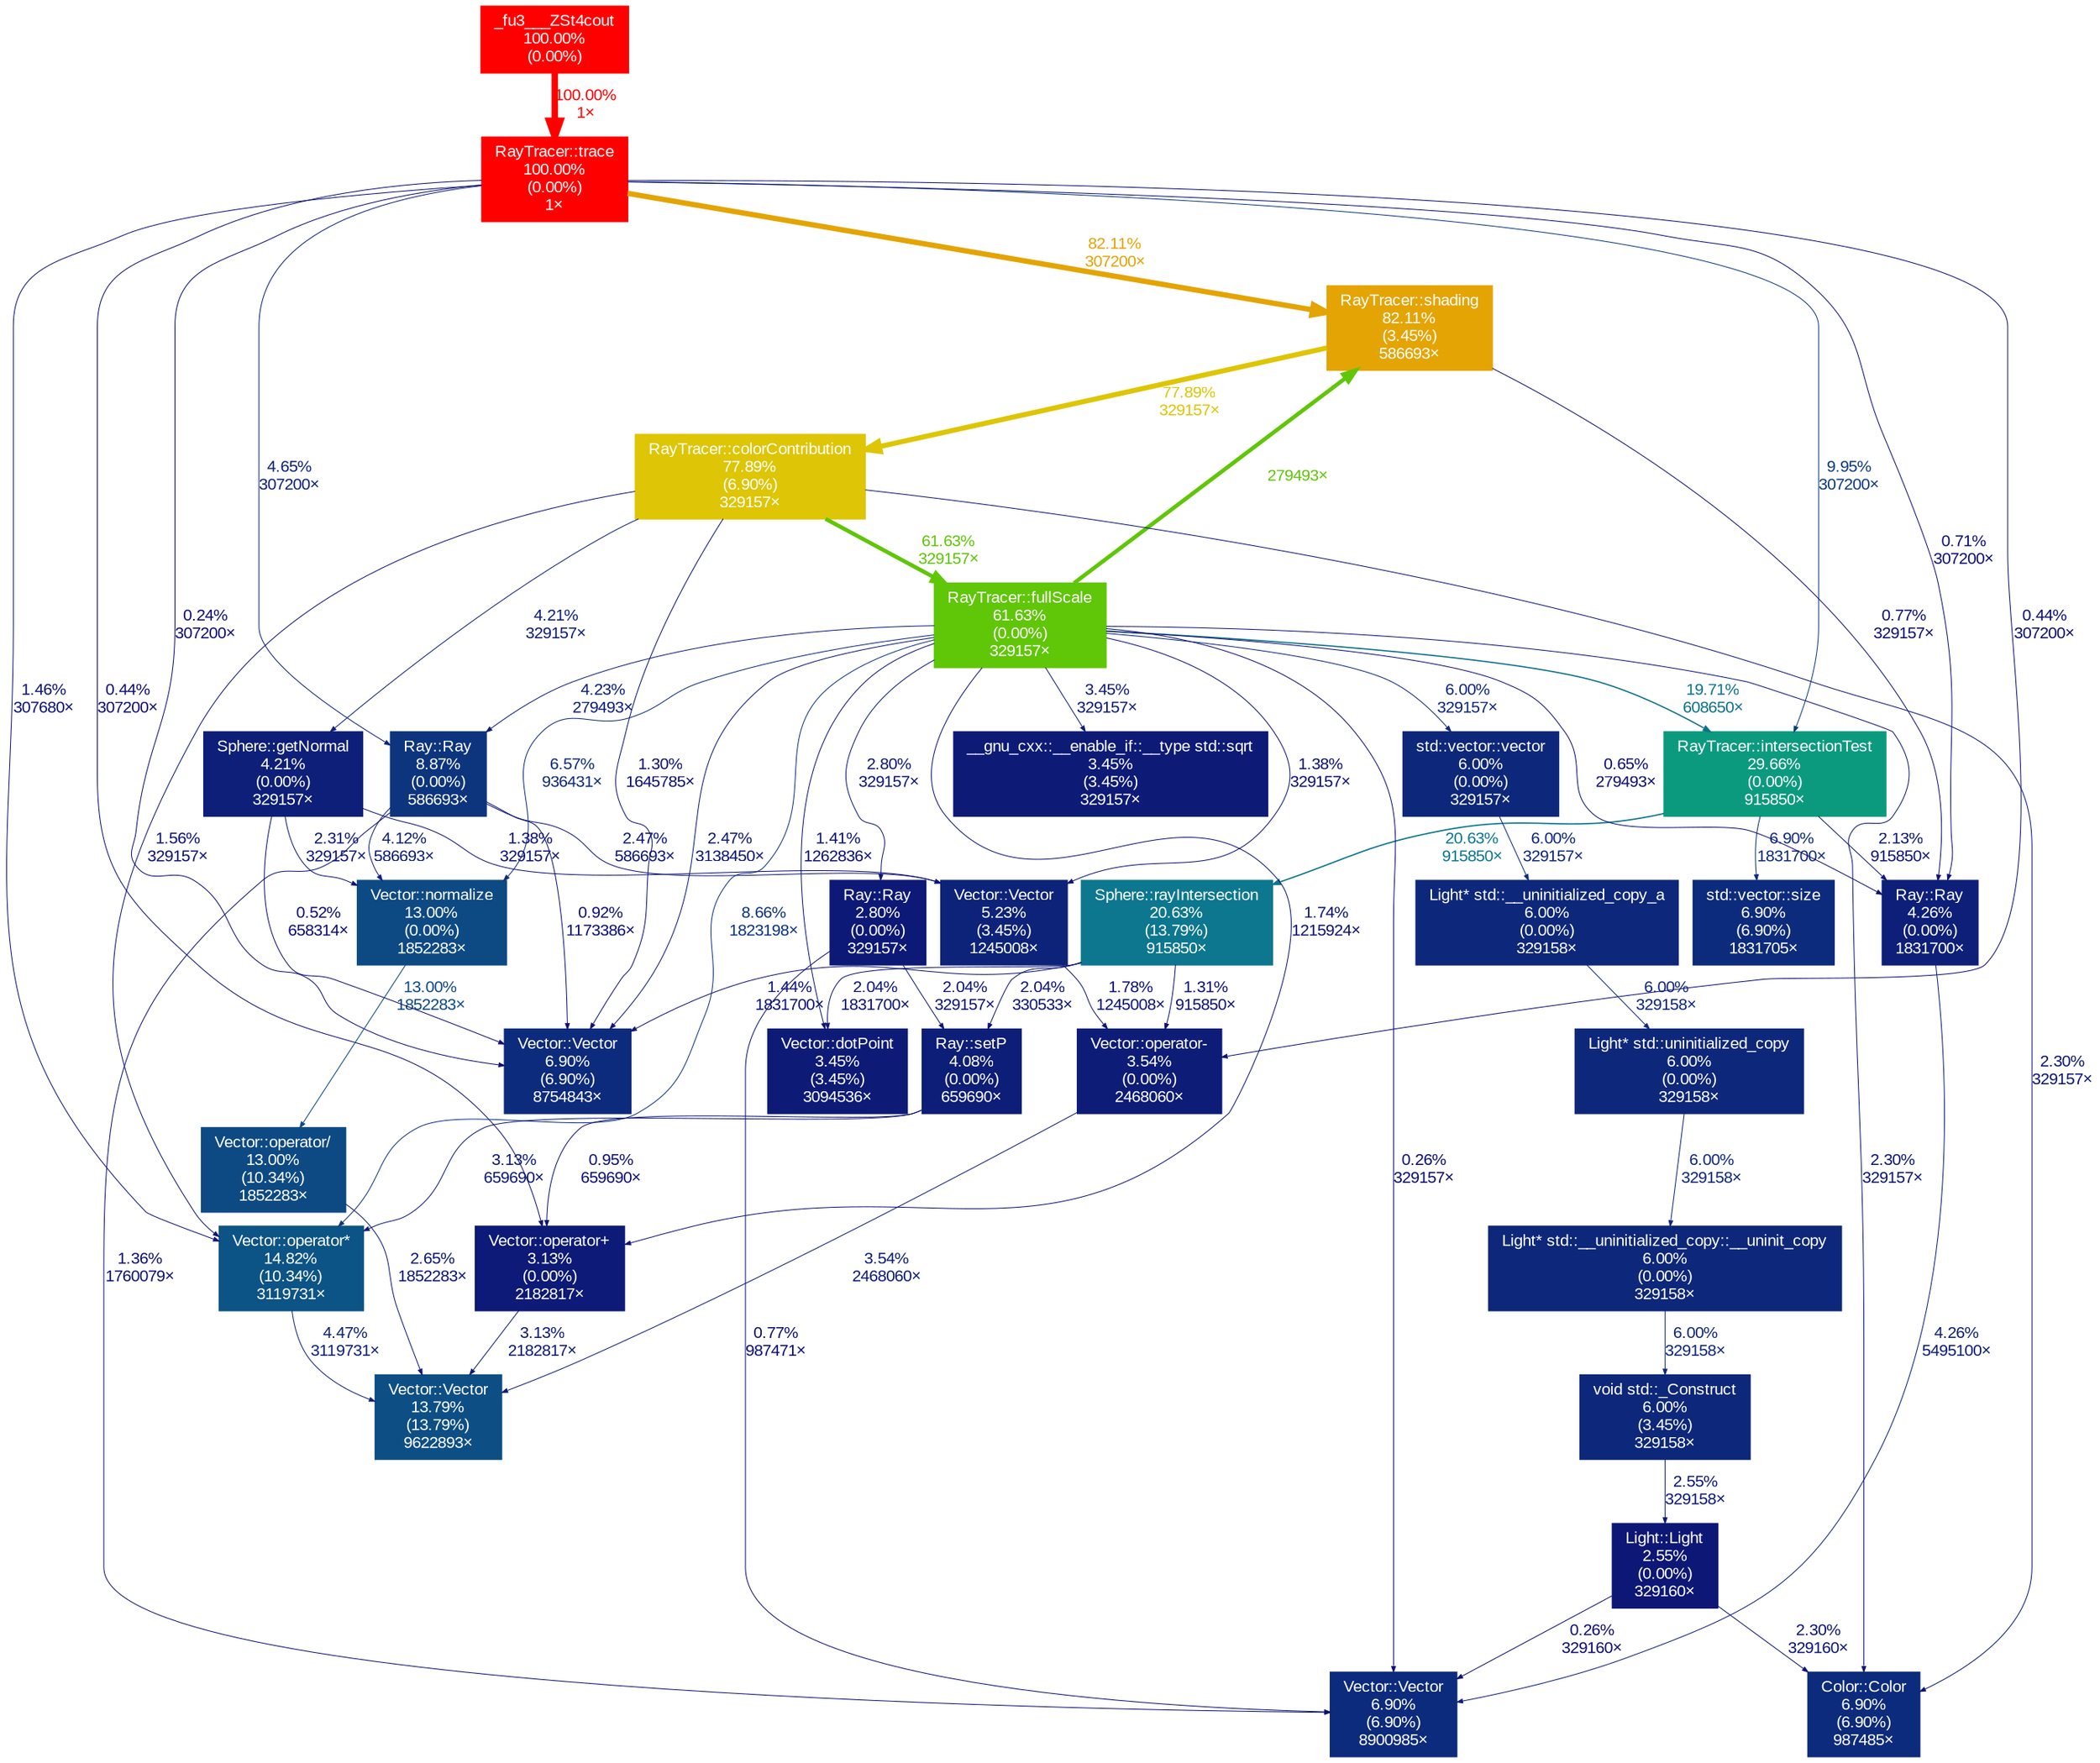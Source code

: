 digraph {
	graph [fontname=Arial, nodesep=0.125, ranksep=0.25];
	node [fontcolor=white, fontname=Arial, height=0, shape=box, style=filled, width=0];
	edge [fontname=Arial];
	1 [color="#ff0000", fontcolor="#ffffff", fontsize="10.00", label="RayTracer::trace\n100.00%\n(0.00%)\n1×"];
	1 -> 5 [arrowsize="0.35", color="#0d3a80", fontcolor="#0d3a80", fontsize="10.00", label="9.95%\n307200×", labeldistance="0.50", penwidth="0.50"];
	1 -> 8 [arrowsize="0.35", color="#0d1375", fontcolor="#0d1375", fontsize="10.00", label="1.46%\n307680×", labeldistance="0.50", penwidth="0.50"];
	1 -> 12 [arrowsize="0.35", color="#0d2179", fontcolor="#0d2179", fontsize="10.00", label="4.65%\n307200×", labeldistance="0.50", penwidth="0.50"];
	1 -> 14 [arrowsize="0.35", color="#0d0e73", fontcolor="#0d0e73", fontsize="10.00", label="0.24%\n307200×", labeldistance="0.50", penwidth="0.50"];
	1 -> 23 [arrowsize="0.35", color="#0d1074", fontcolor="#0d1074", fontsize="10.00", label="0.71%\n307200×", labeldistance="0.50", penwidth="0.50"];
	1 -> 24 [arrowsize="0.91", color="#e4a404", fontcolor="#e4a404", fontsize="10.00", label="82.11%\n307200×", labeldistance="3.28", penwidth="3.28"];
	1 -> 27 [arrowsize="0.35", color="#0d0f73", fontcolor="#0d0f73", fontsize="10.00", label="0.44%\n307200×", labeldistance="0.50", penwidth="0.50"];
	1 -> 30 [arrowsize="0.35", color="#0d0f73", fontcolor="#0d0f73", fontsize="10.00", label="0.44%\n307200×", labeldistance="0.50", penwidth="0.50"];
	2 [color="#ff0000", fontcolor="#ffffff", fontsize="10.00", label="_fu3___ZSt4cout\n100.00%\n(0.00%)"];
	2 -> 1 [arrowsize="1.00", color="#ff0000", fontcolor="#ff0000", fontsize="10.00", label="100.00%\n1×", labeldistance="4.00", penwidth="4.00"];
	4 [color="#60c608", fontcolor="#ffffff", fontsize="10.00", label="RayTracer::fullScale\n61.63%\n(0.00%)\n329157×"];
	4 -> 5 [arrowsize="0.44", color="#0c718c", fontcolor="#0c718c", fontsize="10.00", label="19.71%\n608650×", labeldistance="0.79", penwidth="0.79"];
	4 -> 8 [arrowsize="0.35", color="#0d347e", fontcolor="#0d347e", fontsize="10.00", label="8.66%\n1823198×", labeldistance="0.50", penwidth="0.50"];
	4 -> 10 [arrowsize="0.35", color="#0d2a7b", fontcolor="#0d2a7b", fontsize="10.00", label="6.57%\n936431×", labeldistance="0.50", penwidth="0.50"];
	4 -> 12 [arrowsize="0.35", color="#0d1f78", fontcolor="#0d1f78", fontsize="10.00", label="4.23%\n279493×", labeldistance="0.50", penwidth="0.50"];
	4 -> 13 [arrowsize="0.35", color="#0d0e73", fontcolor="#0d0e73", fontsize="10.00", label="0.26%\n329157×", labeldistance="0.50", penwidth="0.50"];
	4 -> 14 [arrowsize="0.35", color="#0d1776", fontcolor="#0d1776", fontsize="10.00", label="2.47%\n3138450×", labeldistance="0.50", penwidth="0.50"];
	4 -> 16 [arrowsize="0.35", color="#0d1676", fontcolor="#0d1676", fontsize="10.00", label="2.30%\n329157×", labeldistance="0.50", penwidth="0.50"];
	4 -> 21 [arrowsize="0.35", color="#0d277a", fontcolor="#0d277a", fontsize="10.00", label="6.00%\n329157×", labeldistance="0.50", penwidth="0.50"];
	4 -> 22 [arrowsize="0.35", color="#0d1275", fontcolor="#0d1275", fontsize="10.00", label="1.38%\n329157×", labeldistance="0.50", penwidth="0.50"];
	4 -> 23 [arrowsize="0.35", color="#0d0f74", fontcolor="#0d0f74", fontsize="10.00", label="0.65%\n279493×", labeldistance="0.50", penwidth="0.50"];
	4 -> 24 [arrowsize="0.79", color="#60c608", fontcolor="#60c608", fontsize="10.00", label="279493×", labeldistance="2.47", penwidth="2.47"];
	4 -> 28 [arrowsize="0.35", color="#0d1375", fontcolor="#0d1375", fontsize="10.00", label="1.41%\n1262836×", labeldistance="0.50", penwidth="0.50"];
	4 -> 29 [arrowsize="0.35", color="#0d1b77", fontcolor="#0d1b77", fontsize="10.00", label="3.45%\n329157×", labeldistance="0.50", penwidth="0.50"];
	4 -> 30 [arrowsize="0.35", color="#0d1475", fontcolor="#0d1475", fontsize="10.00", label="1.74%\n1215924×", labeldistance="0.50", penwidth="0.50"];
	4 -> 31 [arrowsize="0.35", color="#0d1976", fontcolor="#0d1976", fontsize="10.00", label="2.80%\n329157×", labeldistance="0.50", penwidth="0.50"];
	5 [color="#0c9a7f", fontcolor="#ffffff", fontsize="10.00", label="RayTracer::intersectionTest\n29.66%\n(0.00%)\n915850×"];
	5 -> 6 [arrowsize="0.45", color="#0c778e", fontcolor="#0c778e", fontsize="10.00", label="20.63%\n915850×", labeldistance="0.83", penwidth="0.83"];
	5 -> 15 [arrowsize="0.35", color="#0d2b7c", fontcolor="#0d2b7c", fontsize="10.00", label="6.90%\n1831700×", labeldistance="0.50", penwidth="0.50"];
	5 -> 23 [arrowsize="0.35", color="#0d1675", fontcolor="#0d1675", fontsize="10.00", label="2.13%\n915850×", labeldistance="0.50", penwidth="0.50"];
	6 [color="#0c778e", fontcolor="#ffffff", fontsize="10.00", label="Sphere::rayIntersection\n20.63%\n(13.79%)\n915850×"];
	6 -> 14 [arrowsize="0.35", color="#0d1375", fontcolor="#0d1375", fontsize="10.00", label="1.44%\n1831700×", labeldistance="0.50", penwidth="0.50"];
	6 -> 26 [arrowsize="0.35", color="#0d1575", fontcolor="#0d1575", fontsize="10.00", label="2.04%\n330533×", labeldistance="0.50", penwidth="0.50"];
	6 -> 27 [arrowsize="0.35", color="#0d1274", fontcolor="#0d1274", fontsize="10.00", label="1.31%\n915850×", labeldistance="0.50", penwidth="0.50"];
	6 -> 28 [arrowsize="0.35", color="#0d1575", fontcolor="#0d1575", fontsize="10.00", label="2.04%\n1831700×", labeldistance="0.50", penwidth="0.50"];
	7 [color="#dec505", fontcolor="#ffffff", fontsize="10.00", label="RayTracer::colorContribution\n77.89%\n(6.90%)\n329157×"];
	7 -> 4 [arrowsize="0.79", color="#60c608", fontcolor="#60c608", fontsize="10.00", label="61.63%\n329157×", labeldistance="2.47", penwidth="2.47"];
	7 -> 8 [arrowsize="0.35", color="#0d1375", fontcolor="#0d1375", fontsize="10.00", label="1.56%\n329157×", labeldistance="0.50", penwidth="0.50"];
	7 -> 14 [arrowsize="0.35", color="#0d1274", fontcolor="#0d1274", fontsize="10.00", label="1.30%\n1645785×", labeldistance="0.50", penwidth="0.50"];
	7 -> 16 [arrowsize="0.35", color="#0d1676", fontcolor="#0d1676", fontsize="10.00", label="2.30%\n329157×", labeldistance="0.50", penwidth="0.50"];
	7 -> 25 [arrowsize="0.35", color="#0d1f78", fontcolor="#0d1f78", fontsize="10.00", label="4.21%\n329157×", labeldistance="0.50", penwidth="0.50"];
	8 [color="#0c5486", fontcolor="#ffffff", fontsize="10.00", label="Vector::operator*\n14.82%\n(10.34%)\n3119731×"];
	8 -> 9 [arrowsize="0.35", color="#0d2078", fontcolor="#0d2078", fontsize="10.00", label="4.47%\n3119731×", labeldistance="0.50", penwidth="0.50"];
	9 [color="#0d4f85", fontcolor="#ffffff", fontsize="10.00", label="Vector::Vector\n13.79%\n(13.79%)\n9622893×"];
	10 [color="#0d4a84", fontcolor="#ffffff", fontsize="10.00", label="Vector::normalize\n13.00%\n(0.00%)\n1852283×"];
	10 -> 11 [arrowsize="0.36", color="#0d4a84", fontcolor="#0d4a84", fontsize="10.00", label="13.00%\n1852283×", labeldistance="0.52", penwidth="0.52"];
	11 [color="#0d4a84", fontcolor="#ffffff", fontsize="10.00", label="Vector::operator/\n13.00%\n(10.34%)\n1852283×"];
	11 -> 9 [arrowsize="0.35", color="#0d1876", fontcolor="#0d1876", fontsize="10.00", label="2.65%\n1852283×", labeldistance="0.50", penwidth="0.50"];
	12 [color="#0d357e", fontcolor="#ffffff", fontsize="10.00", label="Ray::Ray\n8.87%\n(0.00%)\n586693×"];
	12 -> 10 [arrowsize="0.35", color="#0d1e78", fontcolor="#0d1e78", fontsize="10.00", label="4.12%\n586693×", labeldistance="0.50", penwidth="0.50"];
	12 -> 13 [arrowsize="0.35", color="#0d1274", fontcolor="#0d1274", fontsize="10.00", label="1.36%\n1760079×", labeldistance="0.50", penwidth="0.50"];
	12 -> 14 [arrowsize="0.35", color="#0d1174", fontcolor="#0d1174", fontsize="10.00", label="0.92%\n1173386×", labeldistance="0.50", penwidth="0.50"];
	12 -> 22 [arrowsize="0.35", color="#0d1776", fontcolor="#0d1776", fontsize="10.00", label="2.47%\n586693×", labeldistance="0.50", penwidth="0.50"];
	13 [color="#0d2b7c", fontcolor="#ffffff", fontsize="10.00", label="Vector::Vector\n6.90%\n(6.90%)\n8900985×"];
	14 [color="#0d2b7c", fontcolor="#ffffff", fontsize="10.00", label="Vector::Vector\n6.90%\n(6.90%)\n8754843×"];
	15 [color="#0d2b7c", fontcolor="#ffffff", fontsize="10.00", label="std::vector::size\n6.90%\n(6.90%)\n1831705×"];
	16 [color="#0d2b7c", fontcolor="#ffffff", fontsize="10.00", label="Color::Color\n6.90%\n(6.90%)\n987485×"];
	17 [color="#0d277a", fontcolor="#ffffff", fontsize="10.00", label="Light* std::__uninitialized_copy::__uninit_copy\n6.00%\n(0.00%)\n329158×"];
	17 -> 18 [arrowsize="0.35", color="#0d277a", fontcolor="#0d277a", fontsize="10.00", label="6.00%\n329158×", labeldistance="0.50", penwidth="0.50"];
	18 [color="#0d277a", fontcolor="#ffffff", fontsize="10.00", label="void std::_Construct\n6.00%\n(3.45%)\n329158×"];
	18 -> 32 [arrowsize="0.35", color="#0d1776", fontcolor="#0d1776", fontsize="10.00", label="2.55%\n329158×", labeldistance="0.50", penwidth="0.50"];
	19 [color="#0d277a", fontcolor="#ffffff", fontsize="10.00", label="Light* std::uninitialized_copy\n6.00%\n(0.00%)\n329158×"];
	19 -> 17 [arrowsize="0.35", color="#0d277a", fontcolor="#0d277a", fontsize="10.00", label="6.00%\n329158×", labeldistance="0.50", penwidth="0.50"];
	20 [color="#0d277a", fontcolor="#ffffff", fontsize="10.00", label="Light* std::__uninitialized_copy_a\n6.00%\n(0.00%)\n329158×"];
	20 -> 19 [arrowsize="0.35", color="#0d277a", fontcolor="#0d277a", fontsize="10.00", label="6.00%\n329158×", labeldistance="0.50", penwidth="0.50"];
	21 [color="#0d277a", fontcolor="#ffffff", fontsize="10.00", label="std::vector::vector\n6.00%\n(0.00%)\n329157×"];
	21 -> 20 [arrowsize="0.35", color="#0d277a", fontcolor="#0d277a", fontsize="10.00", label="6.00%\n329157×", labeldistance="0.50", penwidth="0.50"];
	22 [color="#0d2379", fontcolor="#ffffff", fontsize="10.00", label="Vector::Vector\n5.23%\n(3.45%)\n1245008×"];
	22 -> 27 [arrowsize="0.35", color="#0d1475", fontcolor="#0d1475", fontsize="10.00", label="1.78%\n1245008×", labeldistance="0.50", penwidth="0.50"];
	23 [color="#0d1f78", fontcolor="#ffffff", fontsize="10.00", label="Ray::Ray\n4.26%\n(0.00%)\n1831700×"];
	23 -> 13 [arrowsize="0.35", color="#0d1f78", fontcolor="#0d1f78", fontsize="10.00", label="4.26%\n5495100×", labeldistance="0.50", penwidth="0.50"];
	24 [color="#e4a404", fontcolor="#ffffff", fontsize="10.00", label="RayTracer::shading\n82.11%\n(3.45%)\n586693×"];
	24 -> 7 [arrowsize="0.88", color="#dec505", fontcolor="#dec505", fontsize="10.00", label="77.89%\n329157×", labeldistance="3.12", penwidth="3.12"];
	24 -> 23 [arrowsize="0.35", color="#0d1074", fontcolor="#0d1074", fontsize="10.00", label="0.77%\n329157×", labeldistance="0.50", penwidth="0.50"];
	25 [color="#0d1f78", fontcolor="#ffffff", fontsize="10.00", label="Sphere::getNormal\n4.21%\n(0.00%)\n329157×"];
	25 -> 10 [arrowsize="0.35", color="#0d1676", fontcolor="#0d1676", fontsize="10.00", label="2.31%\n329157×", labeldistance="0.50", penwidth="0.50"];
	25 -> 14 [arrowsize="0.35", color="#0d0f73", fontcolor="#0d0f73", fontsize="10.00", label="0.52%\n658314×", labeldistance="0.50", penwidth="0.50"];
	25 -> 22 [arrowsize="0.35", color="#0d1275", fontcolor="#0d1275", fontsize="10.00", label="1.38%\n329157×", labeldistance="0.50", penwidth="0.50"];
	26 [color="#0d1e78", fontcolor="#ffffff", fontsize="10.00", label="Ray::setP\n4.08%\n(0.00%)\n659690×"];
	26 -> 8 [arrowsize="0.35", color="#0d1a77", fontcolor="#0d1a77", fontsize="10.00", label="3.13%\n659690×", labeldistance="0.50", penwidth="0.50"];
	26 -> 30 [arrowsize="0.35", color="#0d1174", fontcolor="#0d1174", fontsize="10.00", label="0.95%\n659690×", labeldistance="0.50", penwidth="0.50"];
	27 [color="#0d1c77", fontcolor="#ffffff", fontsize="10.00", label="Vector::operator-\n3.54%\n(0.00%)\n2468060×"];
	27 -> 9 [arrowsize="0.35", color="#0d1c77", fontcolor="#0d1c77", fontsize="10.00", label="3.54%\n2468060×", labeldistance="0.50", penwidth="0.50"];
	28 [color="#0d1b77", fontcolor="#ffffff", fontsize="10.00", label="Vector::dotPoint\n3.45%\n(3.45%)\n3094536×"];
	29 [color="#0d1b77", fontcolor="#ffffff", fontsize="10.00", label="__gnu_cxx::__enable_if::__type std::sqrt\n3.45%\n(3.45%)\n329157×"];
	30 [color="#0d1a77", fontcolor="#ffffff", fontsize="10.00", label="Vector::operator+\n3.13%\n(0.00%)\n2182817×"];
	30 -> 9 [arrowsize="0.35", color="#0d1a77", fontcolor="#0d1a77", fontsize="10.00", label="3.13%\n2182817×", labeldistance="0.50", penwidth="0.50"];
	31 [color="#0d1976", fontcolor="#ffffff", fontsize="10.00", label="Ray::Ray\n2.80%\n(0.00%)\n329157×"];
	31 -> 13 [arrowsize="0.35", color="#0d1074", fontcolor="#0d1074", fontsize="10.00", label="0.77%\n987471×", labeldistance="0.50", penwidth="0.50"];
	31 -> 26 [arrowsize="0.35", color="#0d1575", fontcolor="#0d1575", fontsize="10.00", label="2.04%\n329157×", labeldistance="0.50", penwidth="0.50"];
	32 [color="#0d1776", fontcolor="#ffffff", fontsize="10.00", label="Light::Light\n2.55%\n(0.00%)\n329160×"];
	32 -> 13 [arrowsize="0.35", color="#0d0e73", fontcolor="#0d0e73", fontsize="10.00", label="0.26%\n329160×", labeldistance="0.50", penwidth="0.50"];
	32 -> 16 [arrowsize="0.35", color="#0d1676", fontcolor="#0d1676", fontsize="10.00", label="2.30%\n329160×", labeldistance="0.50", penwidth="0.50"];
}
